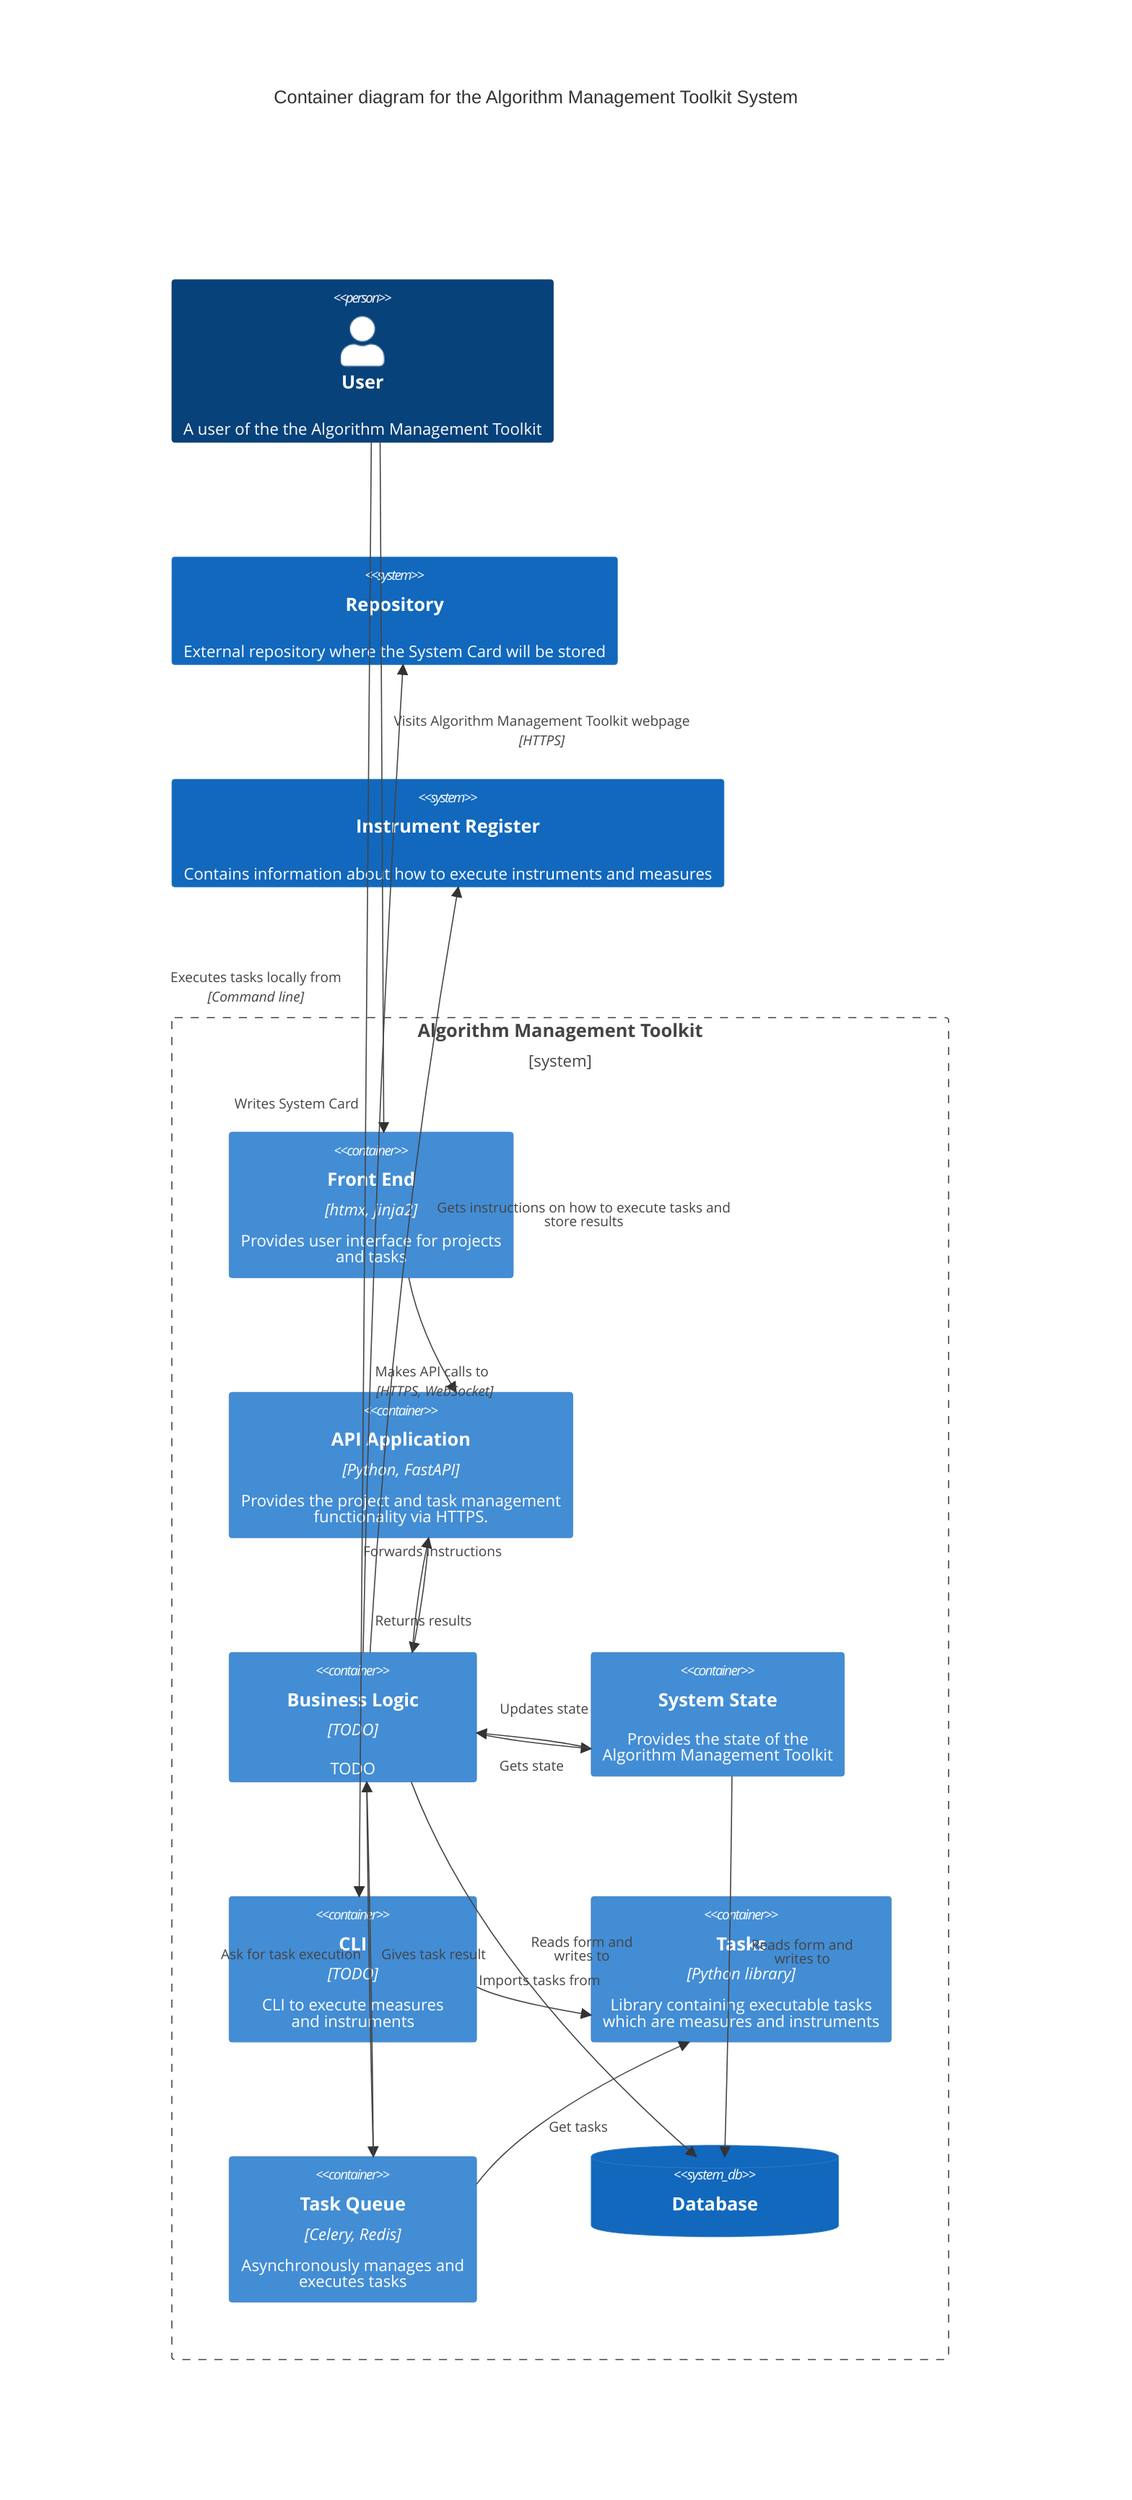 C4Container
    title Container diagram for the Algorithm Management Toolkit System
    Person(user0, "User", "A user of the the Algorithm Management Toolkit")
    System(Repository, "Repository", "External repository where the System Card will be stored")
    System(InstrumentRegister, "Instrument Register", "Contains information about how to execute instruments and measures")

    Boundary(b0, "Algorithm Management Toolkit") {

        Container(FrontEnd, "Front End", "htmx, jinja2", "Provides user interface for projects <br/> and tasks")
        Container(API, "API Application", "Python, FastAPI", "Provides the project and task management <br/> functionality via HTTPS.")
        Container(Business Logic, "Business Logic", "TODO", "TODO")
        Container(State, "System State", "", "Provides the state of the <br/>Algorithm Management Toolkit")
        Container(CLI, "CLI", "TODO", "CLI to execute measures <br/> and instruments")
        Container(Tasks, "Tasks", "Python library", "Library containing executable tasks <br/> which are measures and instruments")
        Container(Queue, "Task Queue", "Celery, Redis", "Asynchronously manages and <br/>executes tasks")
        SystemDb(Db, "Database")
    }


    Rel(user0, CLI, "Executes tasks locally from", "Command line")
    UpdateRelStyle(user0, CLI, $offsetY="-170", $offsetX="-170")

    Rel(user0, FrontEnd, "Visits Algorithm Management Toolkit webpage", "HTTPS")
    UpdateRelStyle(user0, FrontEnd, $offsetY="-60", $offsetX="10")

    Rel(Queue, Tasks, "Get tasks")
    UpdateRelStyle(Queue, Tasks, $offsetY="10", $offsetX="-30")

    Rel(CLI, Tasks, "Imports tasks from")
    UpdateRelStyle(CLI, Tasks, $offsetY="-20", $offsetX="-48")

    Rel(FrontEnd, API, "Makes API calls to", "HTTPS, WebSocket")
    UpdateRelStyle(FrontEnd, API, $offsetY="30", $offsetX="-50")

    Rel(State, Db, "Reads form and <br/>writes to", "")
    UpdateRelStyle(State, Db, $offsetY="-15", $offsetX="20")

    Rel(Business Logic, Db, "Reads form and <br/>writes to", "")
    UpdateRelStyle(Business Logic, Db, $offsetY="-20", $offsetX="-20")

    Rel(Business Logic, InstrumentRegister, "Gets instructions on how to execute tasks and <br/> store results", "")
    UpdateRelStyle(Business Logic, InstrumentRegister, $offsetY="-50", $offsetX="20")

    Rel(Business Logic, Queue, "Ask for task execution", "")
    UpdateRelStyle(Business Logic, Queue, $offsetY="-15", $offsetX="-130")

    Rel(Queue, Business Logic, "Gives task result", "")
    UpdateRelStyle(Queue, Business Logic, $offsetY="-15", $offsetX="10")

    Rel(Business Logic, Repository, "Writes System Card", "")
    UpdateRelStyle(Business Logic, Repository, $offsetY="-50", $offsetX="-130")

    Rel(API, Business Logic, "Forwards instructions", "")
    UpdateRelStyle(API, Business Logic, $offsetY="-40", $offsetX="-50")

    Rel(Business Logic, API, "Returns results", "")
    UpdateRelStyle(Business Logic, API, $offsetY="20", $offsetX="-40")

    Rel(Business Logic, State, "Updates state", "")
    UpdateRelStyle(Business Logic, State, $offsetY="-30", $offsetX="-30")

    Rel(State, Business Logic, "Gets state", "")
    UpdateRelStyle(State, Business Logic, $offsetY="20", $offsetX="-30")

    UpdateLayoutConfig($c4ShapeInRow="4", $c4BoundaryInRow="1")